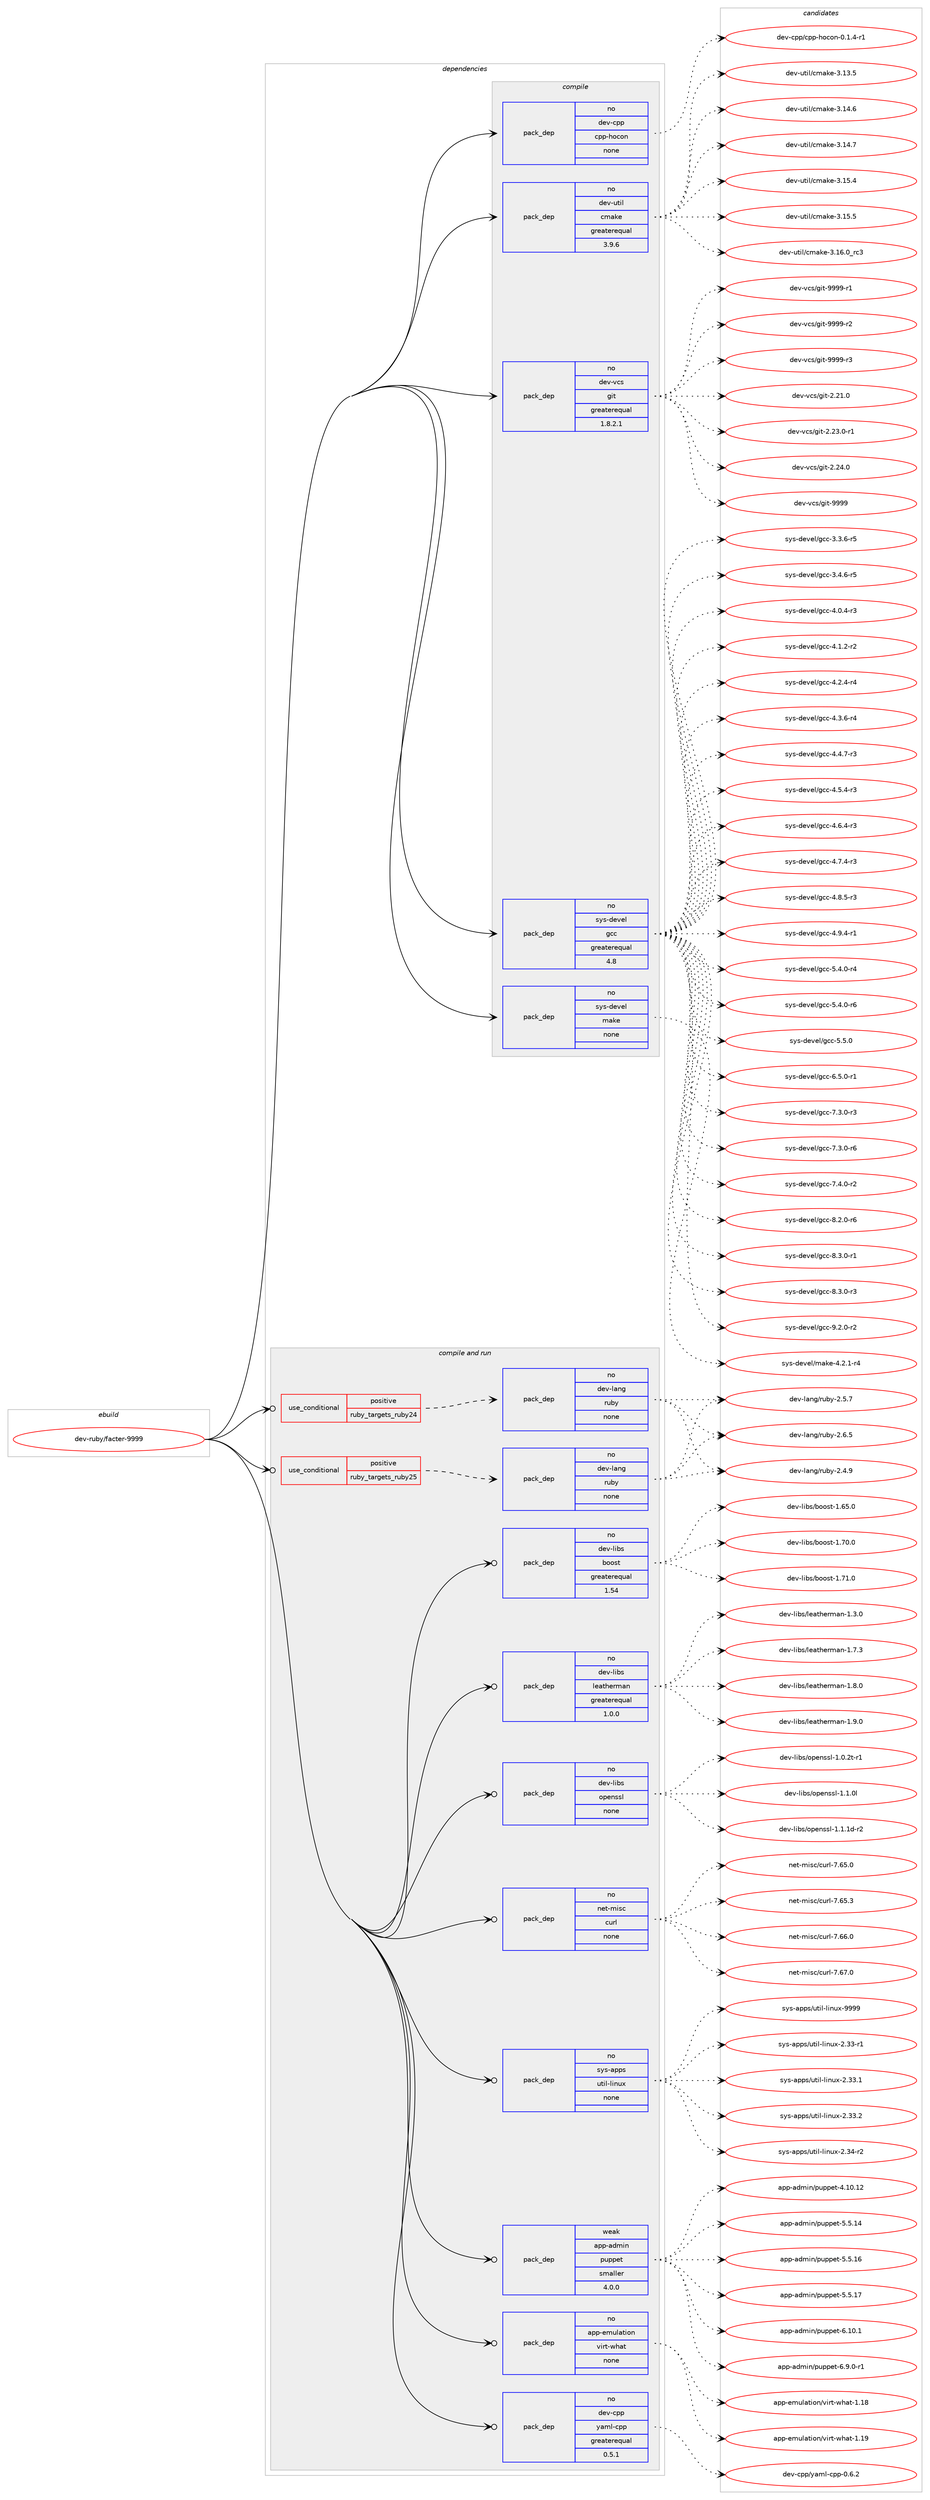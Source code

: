 digraph prolog {

# *************
# Graph options
# *************

newrank=true;
concentrate=true;
compound=true;
graph [rankdir=LR,fontname=Helvetica,fontsize=10,ranksep=1.5];#, ranksep=2.5, nodesep=0.2];
edge  [arrowhead=vee];
node  [fontname=Helvetica,fontsize=10];

# **********
# The ebuild
# **********

subgraph cluster_leftcol {
color=gray;
rank=same;
label=<<i>ebuild</i>>;
id [label="dev-ruby/facter-9999", color=red, width=4, href="../dev-ruby/facter-9999.svg"];
}

# ****************
# The dependencies
# ****************

subgraph cluster_midcol {
color=gray;
label=<<i>dependencies</i>>;
subgraph cluster_compile {
fillcolor="#eeeeee";
style=filled;
label=<<i>compile</i>>;
subgraph pack511337 {
dependency686152 [label=<<TABLE BORDER="0" CELLBORDER="1" CELLSPACING="0" CELLPADDING="4" WIDTH="220"><TR><TD ROWSPAN="6" CELLPADDING="30">pack_dep</TD></TR><TR><TD WIDTH="110">no</TD></TR><TR><TD>dev-cpp</TD></TR><TR><TD>cpp-hocon</TD></TR><TR><TD>none</TD></TR><TR><TD></TD></TR></TABLE>>, shape=none, color=blue];
}
id:e -> dependency686152:w [weight=20,style="solid",arrowhead="vee"];
subgraph pack511338 {
dependency686153 [label=<<TABLE BORDER="0" CELLBORDER="1" CELLSPACING="0" CELLPADDING="4" WIDTH="220"><TR><TD ROWSPAN="6" CELLPADDING="30">pack_dep</TD></TR><TR><TD WIDTH="110">no</TD></TR><TR><TD>dev-util</TD></TR><TR><TD>cmake</TD></TR><TR><TD>greaterequal</TD></TR><TR><TD>3.9.6</TD></TR></TABLE>>, shape=none, color=blue];
}
id:e -> dependency686153:w [weight=20,style="solid",arrowhead="vee"];
subgraph pack511339 {
dependency686154 [label=<<TABLE BORDER="0" CELLBORDER="1" CELLSPACING="0" CELLPADDING="4" WIDTH="220"><TR><TD ROWSPAN="6" CELLPADDING="30">pack_dep</TD></TR><TR><TD WIDTH="110">no</TD></TR><TR><TD>dev-vcs</TD></TR><TR><TD>git</TD></TR><TR><TD>greaterequal</TD></TR><TR><TD>1.8.2.1</TD></TR></TABLE>>, shape=none, color=blue];
}
id:e -> dependency686154:w [weight=20,style="solid",arrowhead="vee"];
subgraph pack511340 {
dependency686155 [label=<<TABLE BORDER="0" CELLBORDER="1" CELLSPACING="0" CELLPADDING="4" WIDTH="220"><TR><TD ROWSPAN="6" CELLPADDING="30">pack_dep</TD></TR><TR><TD WIDTH="110">no</TD></TR><TR><TD>sys-devel</TD></TR><TR><TD>gcc</TD></TR><TR><TD>greaterequal</TD></TR><TR><TD>4.8</TD></TR></TABLE>>, shape=none, color=blue];
}
id:e -> dependency686155:w [weight=20,style="solid",arrowhead="vee"];
subgraph pack511341 {
dependency686156 [label=<<TABLE BORDER="0" CELLBORDER="1" CELLSPACING="0" CELLPADDING="4" WIDTH="220"><TR><TD ROWSPAN="6" CELLPADDING="30">pack_dep</TD></TR><TR><TD WIDTH="110">no</TD></TR><TR><TD>sys-devel</TD></TR><TR><TD>make</TD></TR><TR><TD>none</TD></TR><TR><TD></TD></TR></TABLE>>, shape=none, color=blue];
}
id:e -> dependency686156:w [weight=20,style="solid",arrowhead="vee"];
}
subgraph cluster_compileandrun {
fillcolor="#eeeeee";
style=filled;
label=<<i>compile and run</i>>;
subgraph cond162848 {
dependency686157 [label=<<TABLE BORDER="0" CELLBORDER="1" CELLSPACING="0" CELLPADDING="4"><TR><TD ROWSPAN="3" CELLPADDING="10">use_conditional</TD></TR><TR><TD>positive</TD></TR><TR><TD>ruby_targets_ruby24</TD></TR></TABLE>>, shape=none, color=red];
subgraph pack511342 {
dependency686158 [label=<<TABLE BORDER="0" CELLBORDER="1" CELLSPACING="0" CELLPADDING="4" WIDTH="220"><TR><TD ROWSPAN="6" CELLPADDING="30">pack_dep</TD></TR><TR><TD WIDTH="110">no</TD></TR><TR><TD>dev-lang</TD></TR><TR><TD>ruby</TD></TR><TR><TD>none</TD></TR><TR><TD></TD></TR></TABLE>>, shape=none, color=blue];
}
dependency686157:e -> dependency686158:w [weight=20,style="dashed",arrowhead="vee"];
}
id:e -> dependency686157:w [weight=20,style="solid",arrowhead="odotvee"];
subgraph cond162849 {
dependency686159 [label=<<TABLE BORDER="0" CELLBORDER="1" CELLSPACING="0" CELLPADDING="4"><TR><TD ROWSPAN="3" CELLPADDING="10">use_conditional</TD></TR><TR><TD>positive</TD></TR><TR><TD>ruby_targets_ruby25</TD></TR></TABLE>>, shape=none, color=red];
subgraph pack511343 {
dependency686160 [label=<<TABLE BORDER="0" CELLBORDER="1" CELLSPACING="0" CELLPADDING="4" WIDTH="220"><TR><TD ROWSPAN="6" CELLPADDING="30">pack_dep</TD></TR><TR><TD WIDTH="110">no</TD></TR><TR><TD>dev-lang</TD></TR><TR><TD>ruby</TD></TR><TR><TD>none</TD></TR><TR><TD></TD></TR></TABLE>>, shape=none, color=blue];
}
dependency686159:e -> dependency686160:w [weight=20,style="dashed",arrowhead="vee"];
}
id:e -> dependency686159:w [weight=20,style="solid",arrowhead="odotvee"];
subgraph pack511344 {
dependency686161 [label=<<TABLE BORDER="0" CELLBORDER="1" CELLSPACING="0" CELLPADDING="4" WIDTH="220"><TR><TD ROWSPAN="6" CELLPADDING="30">pack_dep</TD></TR><TR><TD WIDTH="110">no</TD></TR><TR><TD>app-emulation</TD></TR><TR><TD>virt-what</TD></TR><TR><TD>none</TD></TR><TR><TD></TD></TR></TABLE>>, shape=none, color=blue];
}
id:e -> dependency686161:w [weight=20,style="solid",arrowhead="odotvee"];
subgraph pack511345 {
dependency686162 [label=<<TABLE BORDER="0" CELLBORDER="1" CELLSPACING="0" CELLPADDING="4" WIDTH="220"><TR><TD ROWSPAN="6" CELLPADDING="30">pack_dep</TD></TR><TR><TD WIDTH="110">no</TD></TR><TR><TD>dev-cpp</TD></TR><TR><TD>yaml-cpp</TD></TR><TR><TD>greaterequal</TD></TR><TR><TD>0.5.1</TD></TR></TABLE>>, shape=none, color=blue];
}
id:e -> dependency686162:w [weight=20,style="solid",arrowhead="odotvee"];
subgraph pack511346 {
dependency686163 [label=<<TABLE BORDER="0" CELLBORDER="1" CELLSPACING="0" CELLPADDING="4" WIDTH="220"><TR><TD ROWSPAN="6" CELLPADDING="30">pack_dep</TD></TR><TR><TD WIDTH="110">no</TD></TR><TR><TD>dev-libs</TD></TR><TR><TD>boost</TD></TR><TR><TD>greaterequal</TD></TR><TR><TD>1.54</TD></TR></TABLE>>, shape=none, color=blue];
}
id:e -> dependency686163:w [weight=20,style="solid",arrowhead="odotvee"];
subgraph pack511347 {
dependency686164 [label=<<TABLE BORDER="0" CELLBORDER="1" CELLSPACING="0" CELLPADDING="4" WIDTH="220"><TR><TD ROWSPAN="6" CELLPADDING="30">pack_dep</TD></TR><TR><TD WIDTH="110">no</TD></TR><TR><TD>dev-libs</TD></TR><TR><TD>leatherman</TD></TR><TR><TD>greaterequal</TD></TR><TR><TD>1.0.0</TD></TR></TABLE>>, shape=none, color=blue];
}
id:e -> dependency686164:w [weight=20,style="solid",arrowhead="odotvee"];
subgraph pack511348 {
dependency686165 [label=<<TABLE BORDER="0" CELLBORDER="1" CELLSPACING="0" CELLPADDING="4" WIDTH="220"><TR><TD ROWSPAN="6" CELLPADDING="30">pack_dep</TD></TR><TR><TD WIDTH="110">no</TD></TR><TR><TD>dev-libs</TD></TR><TR><TD>openssl</TD></TR><TR><TD>none</TD></TR><TR><TD></TD></TR></TABLE>>, shape=none, color=blue];
}
id:e -> dependency686165:w [weight=20,style="solid",arrowhead="odotvee"];
subgraph pack511349 {
dependency686166 [label=<<TABLE BORDER="0" CELLBORDER="1" CELLSPACING="0" CELLPADDING="4" WIDTH="220"><TR><TD ROWSPAN="6" CELLPADDING="30">pack_dep</TD></TR><TR><TD WIDTH="110">no</TD></TR><TR><TD>net-misc</TD></TR><TR><TD>curl</TD></TR><TR><TD>none</TD></TR><TR><TD></TD></TR></TABLE>>, shape=none, color=blue];
}
id:e -> dependency686166:w [weight=20,style="solid",arrowhead="odotvee"];
subgraph pack511350 {
dependency686167 [label=<<TABLE BORDER="0" CELLBORDER="1" CELLSPACING="0" CELLPADDING="4" WIDTH="220"><TR><TD ROWSPAN="6" CELLPADDING="30">pack_dep</TD></TR><TR><TD WIDTH="110">no</TD></TR><TR><TD>sys-apps</TD></TR><TR><TD>util-linux</TD></TR><TR><TD>none</TD></TR><TR><TD></TD></TR></TABLE>>, shape=none, color=blue];
}
id:e -> dependency686167:w [weight=20,style="solid",arrowhead="odotvee"];
subgraph pack511351 {
dependency686168 [label=<<TABLE BORDER="0" CELLBORDER="1" CELLSPACING="0" CELLPADDING="4" WIDTH="220"><TR><TD ROWSPAN="6" CELLPADDING="30">pack_dep</TD></TR><TR><TD WIDTH="110">weak</TD></TR><TR><TD>app-admin</TD></TR><TR><TD>puppet</TD></TR><TR><TD>smaller</TD></TR><TR><TD>4.0.0</TD></TR></TABLE>>, shape=none, color=blue];
}
id:e -> dependency686168:w [weight=20,style="solid",arrowhead="odotvee"];
}
subgraph cluster_run {
fillcolor="#eeeeee";
style=filled;
label=<<i>run</i>>;
}
}

# **************
# The candidates
# **************

subgraph cluster_choices {
rank=same;
color=gray;
label=<<i>candidates</i>>;

subgraph choice511337 {
color=black;
nodesep=1;
choice1001011184599112112479911211245104111991111104548464946524511449 [label="dev-cpp/cpp-hocon-0.1.4-r1", color=red, width=4,href="../dev-cpp/cpp-hocon-0.1.4-r1.svg"];
dependency686152:e -> choice1001011184599112112479911211245104111991111104548464946524511449:w [style=dotted,weight="100"];
}
subgraph choice511338 {
color=black;
nodesep=1;
choice1001011184511711610510847991099710710145514649514653 [label="dev-util/cmake-3.13.5", color=red, width=4,href="../dev-util/cmake-3.13.5.svg"];
choice1001011184511711610510847991099710710145514649524654 [label="dev-util/cmake-3.14.6", color=red, width=4,href="../dev-util/cmake-3.14.6.svg"];
choice1001011184511711610510847991099710710145514649524655 [label="dev-util/cmake-3.14.7", color=red, width=4,href="../dev-util/cmake-3.14.7.svg"];
choice1001011184511711610510847991099710710145514649534652 [label="dev-util/cmake-3.15.4", color=red, width=4,href="../dev-util/cmake-3.15.4.svg"];
choice1001011184511711610510847991099710710145514649534653 [label="dev-util/cmake-3.15.5", color=red, width=4,href="../dev-util/cmake-3.15.5.svg"];
choice1001011184511711610510847991099710710145514649544648951149951 [label="dev-util/cmake-3.16.0_rc3", color=red, width=4,href="../dev-util/cmake-3.16.0_rc3.svg"];
dependency686153:e -> choice1001011184511711610510847991099710710145514649514653:w [style=dotted,weight="100"];
dependency686153:e -> choice1001011184511711610510847991099710710145514649524654:w [style=dotted,weight="100"];
dependency686153:e -> choice1001011184511711610510847991099710710145514649524655:w [style=dotted,weight="100"];
dependency686153:e -> choice1001011184511711610510847991099710710145514649534652:w [style=dotted,weight="100"];
dependency686153:e -> choice1001011184511711610510847991099710710145514649534653:w [style=dotted,weight="100"];
dependency686153:e -> choice1001011184511711610510847991099710710145514649544648951149951:w [style=dotted,weight="100"];
}
subgraph choice511339 {
color=black;
nodesep=1;
choice10010111845118991154710310511645504650494648 [label="dev-vcs/git-2.21.0", color=red, width=4,href="../dev-vcs/git-2.21.0.svg"];
choice100101118451189911547103105116455046505146484511449 [label="dev-vcs/git-2.23.0-r1", color=red, width=4,href="../dev-vcs/git-2.23.0-r1.svg"];
choice10010111845118991154710310511645504650524648 [label="dev-vcs/git-2.24.0", color=red, width=4,href="../dev-vcs/git-2.24.0.svg"];
choice1001011184511899115471031051164557575757 [label="dev-vcs/git-9999", color=red, width=4,href="../dev-vcs/git-9999.svg"];
choice10010111845118991154710310511645575757574511449 [label="dev-vcs/git-9999-r1", color=red, width=4,href="../dev-vcs/git-9999-r1.svg"];
choice10010111845118991154710310511645575757574511450 [label="dev-vcs/git-9999-r2", color=red, width=4,href="../dev-vcs/git-9999-r2.svg"];
choice10010111845118991154710310511645575757574511451 [label="dev-vcs/git-9999-r3", color=red, width=4,href="../dev-vcs/git-9999-r3.svg"];
dependency686154:e -> choice10010111845118991154710310511645504650494648:w [style=dotted,weight="100"];
dependency686154:e -> choice100101118451189911547103105116455046505146484511449:w [style=dotted,weight="100"];
dependency686154:e -> choice10010111845118991154710310511645504650524648:w [style=dotted,weight="100"];
dependency686154:e -> choice1001011184511899115471031051164557575757:w [style=dotted,weight="100"];
dependency686154:e -> choice10010111845118991154710310511645575757574511449:w [style=dotted,weight="100"];
dependency686154:e -> choice10010111845118991154710310511645575757574511450:w [style=dotted,weight="100"];
dependency686154:e -> choice10010111845118991154710310511645575757574511451:w [style=dotted,weight="100"];
}
subgraph choice511340 {
color=black;
nodesep=1;
choice115121115451001011181011084710399994551465146544511453 [label="sys-devel/gcc-3.3.6-r5", color=red, width=4,href="../sys-devel/gcc-3.3.6-r5.svg"];
choice115121115451001011181011084710399994551465246544511453 [label="sys-devel/gcc-3.4.6-r5", color=red, width=4,href="../sys-devel/gcc-3.4.6-r5.svg"];
choice115121115451001011181011084710399994552464846524511451 [label="sys-devel/gcc-4.0.4-r3", color=red, width=4,href="../sys-devel/gcc-4.0.4-r3.svg"];
choice115121115451001011181011084710399994552464946504511450 [label="sys-devel/gcc-4.1.2-r2", color=red, width=4,href="../sys-devel/gcc-4.1.2-r2.svg"];
choice115121115451001011181011084710399994552465046524511452 [label="sys-devel/gcc-4.2.4-r4", color=red, width=4,href="../sys-devel/gcc-4.2.4-r4.svg"];
choice115121115451001011181011084710399994552465146544511452 [label="sys-devel/gcc-4.3.6-r4", color=red, width=4,href="../sys-devel/gcc-4.3.6-r4.svg"];
choice115121115451001011181011084710399994552465246554511451 [label="sys-devel/gcc-4.4.7-r3", color=red, width=4,href="../sys-devel/gcc-4.4.7-r3.svg"];
choice115121115451001011181011084710399994552465346524511451 [label="sys-devel/gcc-4.5.4-r3", color=red, width=4,href="../sys-devel/gcc-4.5.4-r3.svg"];
choice115121115451001011181011084710399994552465446524511451 [label="sys-devel/gcc-4.6.4-r3", color=red, width=4,href="../sys-devel/gcc-4.6.4-r3.svg"];
choice115121115451001011181011084710399994552465546524511451 [label="sys-devel/gcc-4.7.4-r3", color=red, width=4,href="../sys-devel/gcc-4.7.4-r3.svg"];
choice115121115451001011181011084710399994552465646534511451 [label="sys-devel/gcc-4.8.5-r3", color=red, width=4,href="../sys-devel/gcc-4.8.5-r3.svg"];
choice115121115451001011181011084710399994552465746524511449 [label="sys-devel/gcc-4.9.4-r1", color=red, width=4,href="../sys-devel/gcc-4.9.4-r1.svg"];
choice115121115451001011181011084710399994553465246484511452 [label="sys-devel/gcc-5.4.0-r4", color=red, width=4,href="../sys-devel/gcc-5.4.0-r4.svg"];
choice115121115451001011181011084710399994553465246484511454 [label="sys-devel/gcc-5.4.0-r6", color=red, width=4,href="../sys-devel/gcc-5.4.0-r6.svg"];
choice11512111545100101118101108471039999455346534648 [label="sys-devel/gcc-5.5.0", color=red, width=4,href="../sys-devel/gcc-5.5.0.svg"];
choice115121115451001011181011084710399994554465346484511449 [label="sys-devel/gcc-6.5.0-r1", color=red, width=4,href="../sys-devel/gcc-6.5.0-r1.svg"];
choice115121115451001011181011084710399994555465146484511451 [label="sys-devel/gcc-7.3.0-r3", color=red, width=4,href="../sys-devel/gcc-7.3.0-r3.svg"];
choice115121115451001011181011084710399994555465146484511454 [label="sys-devel/gcc-7.3.0-r6", color=red, width=4,href="../sys-devel/gcc-7.3.0-r6.svg"];
choice115121115451001011181011084710399994555465246484511450 [label="sys-devel/gcc-7.4.0-r2", color=red, width=4,href="../sys-devel/gcc-7.4.0-r2.svg"];
choice115121115451001011181011084710399994556465046484511454 [label="sys-devel/gcc-8.2.0-r6", color=red, width=4,href="../sys-devel/gcc-8.2.0-r6.svg"];
choice115121115451001011181011084710399994556465146484511449 [label="sys-devel/gcc-8.3.0-r1", color=red, width=4,href="../sys-devel/gcc-8.3.0-r1.svg"];
choice115121115451001011181011084710399994556465146484511451 [label="sys-devel/gcc-8.3.0-r3", color=red, width=4,href="../sys-devel/gcc-8.3.0-r3.svg"];
choice115121115451001011181011084710399994557465046484511450 [label="sys-devel/gcc-9.2.0-r2", color=red, width=4,href="../sys-devel/gcc-9.2.0-r2.svg"];
dependency686155:e -> choice115121115451001011181011084710399994551465146544511453:w [style=dotted,weight="100"];
dependency686155:e -> choice115121115451001011181011084710399994551465246544511453:w [style=dotted,weight="100"];
dependency686155:e -> choice115121115451001011181011084710399994552464846524511451:w [style=dotted,weight="100"];
dependency686155:e -> choice115121115451001011181011084710399994552464946504511450:w [style=dotted,weight="100"];
dependency686155:e -> choice115121115451001011181011084710399994552465046524511452:w [style=dotted,weight="100"];
dependency686155:e -> choice115121115451001011181011084710399994552465146544511452:w [style=dotted,weight="100"];
dependency686155:e -> choice115121115451001011181011084710399994552465246554511451:w [style=dotted,weight="100"];
dependency686155:e -> choice115121115451001011181011084710399994552465346524511451:w [style=dotted,weight="100"];
dependency686155:e -> choice115121115451001011181011084710399994552465446524511451:w [style=dotted,weight="100"];
dependency686155:e -> choice115121115451001011181011084710399994552465546524511451:w [style=dotted,weight="100"];
dependency686155:e -> choice115121115451001011181011084710399994552465646534511451:w [style=dotted,weight="100"];
dependency686155:e -> choice115121115451001011181011084710399994552465746524511449:w [style=dotted,weight="100"];
dependency686155:e -> choice115121115451001011181011084710399994553465246484511452:w [style=dotted,weight="100"];
dependency686155:e -> choice115121115451001011181011084710399994553465246484511454:w [style=dotted,weight="100"];
dependency686155:e -> choice11512111545100101118101108471039999455346534648:w [style=dotted,weight="100"];
dependency686155:e -> choice115121115451001011181011084710399994554465346484511449:w [style=dotted,weight="100"];
dependency686155:e -> choice115121115451001011181011084710399994555465146484511451:w [style=dotted,weight="100"];
dependency686155:e -> choice115121115451001011181011084710399994555465146484511454:w [style=dotted,weight="100"];
dependency686155:e -> choice115121115451001011181011084710399994555465246484511450:w [style=dotted,weight="100"];
dependency686155:e -> choice115121115451001011181011084710399994556465046484511454:w [style=dotted,weight="100"];
dependency686155:e -> choice115121115451001011181011084710399994556465146484511449:w [style=dotted,weight="100"];
dependency686155:e -> choice115121115451001011181011084710399994556465146484511451:w [style=dotted,weight="100"];
dependency686155:e -> choice115121115451001011181011084710399994557465046484511450:w [style=dotted,weight="100"];
}
subgraph choice511341 {
color=black;
nodesep=1;
choice1151211154510010111810110847109971071014552465046494511452 [label="sys-devel/make-4.2.1-r4", color=red, width=4,href="../sys-devel/make-4.2.1-r4.svg"];
dependency686156:e -> choice1151211154510010111810110847109971071014552465046494511452:w [style=dotted,weight="100"];
}
subgraph choice511342 {
color=black;
nodesep=1;
choice10010111845108971101034711411798121455046524657 [label="dev-lang/ruby-2.4.9", color=red, width=4,href="../dev-lang/ruby-2.4.9.svg"];
choice10010111845108971101034711411798121455046534655 [label="dev-lang/ruby-2.5.7", color=red, width=4,href="../dev-lang/ruby-2.5.7.svg"];
choice10010111845108971101034711411798121455046544653 [label="dev-lang/ruby-2.6.5", color=red, width=4,href="../dev-lang/ruby-2.6.5.svg"];
dependency686158:e -> choice10010111845108971101034711411798121455046524657:w [style=dotted,weight="100"];
dependency686158:e -> choice10010111845108971101034711411798121455046534655:w [style=dotted,weight="100"];
dependency686158:e -> choice10010111845108971101034711411798121455046544653:w [style=dotted,weight="100"];
}
subgraph choice511343 {
color=black;
nodesep=1;
choice10010111845108971101034711411798121455046524657 [label="dev-lang/ruby-2.4.9", color=red, width=4,href="../dev-lang/ruby-2.4.9.svg"];
choice10010111845108971101034711411798121455046534655 [label="dev-lang/ruby-2.5.7", color=red, width=4,href="../dev-lang/ruby-2.5.7.svg"];
choice10010111845108971101034711411798121455046544653 [label="dev-lang/ruby-2.6.5", color=red, width=4,href="../dev-lang/ruby-2.6.5.svg"];
dependency686160:e -> choice10010111845108971101034711411798121455046524657:w [style=dotted,weight="100"];
dependency686160:e -> choice10010111845108971101034711411798121455046534655:w [style=dotted,weight="100"];
dependency686160:e -> choice10010111845108971101034711411798121455046544653:w [style=dotted,weight="100"];
}
subgraph choice511344 {
color=black;
nodesep=1;
choice9711211245101109117108971161051111104711810511411645119104971164549464956 [label="app-emulation/virt-what-1.18", color=red, width=4,href="../app-emulation/virt-what-1.18.svg"];
choice9711211245101109117108971161051111104711810511411645119104971164549464957 [label="app-emulation/virt-what-1.19", color=red, width=4,href="../app-emulation/virt-what-1.19.svg"];
dependency686161:e -> choice9711211245101109117108971161051111104711810511411645119104971164549464956:w [style=dotted,weight="100"];
dependency686161:e -> choice9711211245101109117108971161051111104711810511411645119104971164549464957:w [style=dotted,weight="100"];
}
subgraph choice511345 {
color=black;
nodesep=1;
choice100101118459911211247121971091084599112112454846544650 [label="dev-cpp/yaml-cpp-0.6.2", color=red, width=4,href="../dev-cpp/yaml-cpp-0.6.2.svg"];
dependency686162:e -> choice100101118459911211247121971091084599112112454846544650:w [style=dotted,weight="100"];
}
subgraph choice511346 {
color=black;
nodesep=1;
choice1001011184510810598115479811111111511645494654534648 [label="dev-libs/boost-1.65.0", color=red, width=4,href="../dev-libs/boost-1.65.0.svg"];
choice1001011184510810598115479811111111511645494655484648 [label="dev-libs/boost-1.70.0", color=red, width=4,href="../dev-libs/boost-1.70.0.svg"];
choice1001011184510810598115479811111111511645494655494648 [label="dev-libs/boost-1.71.0", color=red, width=4,href="../dev-libs/boost-1.71.0.svg"];
dependency686163:e -> choice1001011184510810598115479811111111511645494654534648:w [style=dotted,weight="100"];
dependency686163:e -> choice1001011184510810598115479811111111511645494655484648:w [style=dotted,weight="100"];
dependency686163:e -> choice1001011184510810598115479811111111511645494655494648:w [style=dotted,weight="100"];
}
subgraph choice511347 {
color=black;
nodesep=1;
choice1001011184510810598115471081019711610410111410997110454946514648 [label="dev-libs/leatherman-1.3.0", color=red, width=4,href="../dev-libs/leatherman-1.3.0.svg"];
choice1001011184510810598115471081019711610410111410997110454946554651 [label="dev-libs/leatherman-1.7.3", color=red, width=4,href="../dev-libs/leatherman-1.7.3.svg"];
choice1001011184510810598115471081019711610410111410997110454946564648 [label="dev-libs/leatherman-1.8.0", color=red, width=4,href="../dev-libs/leatherman-1.8.0.svg"];
choice1001011184510810598115471081019711610410111410997110454946574648 [label="dev-libs/leatherman-1.9.0", color=red, width=4,href="../dev-libs/leatherman-1.9.0.svg"];
dependency686164:e -> choice1001011184510810598115471081019711610410111410997110454946514648:w [style=dotted,weight="100"];
dependency686164:e -> choice1001011184510810598115471081019711610410111410997110454946554651:w [style=dotted,weight="100"];
dependency686164:e -> choice1001011184510810598115471081019711610410111410997110454946564648:w [style=dotted,weight="100"];
dependency686164:e -> choice1001011184510810598115471081019711610410111410997110454946574648:w [style=dotted,weight="100"];
}
subgraph choice511348 {
color=black;
nodesep=1;
choice1001011184510810598115471111121011101151151084549464846501164511449 [label="dev-libs/openssl-1.0.2t-r1", color=red, width=4,href="../dev-libs/openssl-1.0.2t-r1.svg"];
choice100101118451081059811547111112101110115115108454946494648108 [label="dev-libs/openssl-1.1.0l", color=red, width=4,href="../dev-libs/openssl-1.1.0l.svg"];
choice1001011184510810598115471111121011101151151084549464946491004511450 [label="dev-libs/openssl-1.1.1d-r2", color=red, width=4,href="../dev-libs/openssl-1.1.1d-r2.svg"];
dependency686165:e -> choice1001011184510810598115471111121011101151151084549464846501164511449:w [style=dotted,weight="100"];
dependency686165:e -> choice100101118451081059811547111112101110115115108454946494648108:w [style=dotted,weight="100"];
dependency686165:e -> choice1001011184510810598115471111121011101151151084549464946491004511450:w [style=dotted,weight="100"];
}
subgraph choice511349 {
color=black;
nodesep=1;
choice1101011164510910511599479911711410845554654534648 [label="net-misc/curl-7.65.0", color=red, width=4,href="../net-misc/curl-7.65.0.svg"];
choice1101011164510910511599479911711410845554654534651 [label="net-misc/curl-7.65.3", color=red, width=4,href="../net-misc/curl-7.65.3.svg"];
choice1101011164510910511599479911711410845554654544648 [label="net-misc/curl-7.66.0", color=red, width=4,href="../net-misc/curl-7.66.0.svg"];
choice1101011164510910511599479911711410845554654554648 [label="net-misc/curl-7.67.0", color=red, width=4,href="../net-misc/curl-7.67.0.svg"];
dependency686166:e -> choice1101011164510910511599479911711410845554654534648:w [style=dotted,weight="100"];
dependency686166:e -> choice1101011164510910511599479911711410845554654534651:w [style=dotted,weight="100"];
dependency686166:e -> choice1101011164510910511599479911711410845554654544648:w [style=dotted,weight="100"];
dependency686166:e -> choice1101011164510910511599479911711410845554654554648:w [style=dotted,weight="100"];
}
subgraph choice511350 {
color=black;
nodesep=1;
choice1151211154597112112115471171161051084510810511011712045504651514511449 [label="sys-apps/util-linux-2.33-r1", color=red, width=4,href="../sys-apps/util-linux-2.33-r1.svg"];
choice1151211154597112112115471171161051084510810511011712045504651514649 [label="sys-apps/util-linux-2.33.1", color=red, width=4,href="../sys-apps/util-linux-2.33.1.svg"];
choice1151211154597112112115471171161051084510810511011712045504651514650 [label="sys-apps/util-linux-2.33.2", color=red, width=4,href="../sys-apps/util-linux-2.33.2.svg"];
choice1151211154597112112115471171161051084510810511011712045504651524511450 [label="sys-apps/util-linux-2.34-r2", color=red, width=4,href="../sys-apps/util-linux-2.34-r2.svg"];
choice115121115459711211211547117116105108451081051101171204557575757 [label="sys-apps/util-linux-9999", color=red, width=4,href="../sys-apps/util-linux-9999.svg"];
dependency686167:e -> choice1151211154597112112115471171161051084510810511011712045504651514511449:w [style=dotted,weight="100"];
dependency686167:e -> choice1151211154597112112115471171161051084510810511011712045504651514649:w [style=dotted,weight="100"];
dependency686167:e -> choice1151211154597112112115471171161051084510810511011712045504651514650:w [style=dotted,weight="100"];
dependency686167:e -> choice1151211154597112112115471171161051084510810511011712045504651524511450:w [style=dotted,weight="100"];
dependency686167:e -> choice115121115459711211211547117116105108451081051101171204557575757:w [style=dotted,weight="100"];
}
subgraph choice511351 {
color=black;
nodesep=1;
choice971121124597100109105110471121171121121011164552464948464950 [label="app-admin/puppet-4.10.12", color=red, width=4,href="../app-admin/puppet-4.10.12.svg"];
choice9711211245971001091051104711211711211210111645534653464952 [label="app-admin/puppet-5.5.14", color=red, width=4,href="../app-admin/puppet-5.5.14.svg"];
choice9711211245971001091051104711211711211210111645534653464954 [label="app-admin/puppet-5.5.16", color=red, width=4,href="../app-admin/puppet-5.5.16.svg"];
choice9711211245971001091051104711211711211210111645534653464955 [label="app-admin/puppet-5.5.17", color=red, width=4,href="../app-admin/puppet-5.5.17.svg"];
choice9711211245971001091051104711211711211210111645544649484649 [label="app-admin/puppet-6.10.1", color=red, width=4,href="../app-admin/puppet-6.10.1.svg"];
choice971121124597100109105110471121171121121011164554465746484511449 [label="app-admin/puppet-6.9.0-r1", color=red, width=4,href="../app-admin/puppet-6.9.0-r1.svg"];
dependency686168:e -> choice971121124597100109105110471121171121121011164552464948464950:w [style=dotted,weight="100"];
dependency686168:e -> choice9711211245971001091051104711211711211210111645534653464952:w [style=dotted,weight="100"];
dependency686168:e -> choice9711211245971001091051104711211711211210111645534653464954:w [style=dotted,weight="100"];
dependency686168:e -> choice9711211245971001091051104711211711211210111645534653464955:w [style=dotted,weight="100"];
dependency686168:e -> choice9711211245971001091051104711211711211210111645544649484649:w [style=dotted,weight="100"];
dependency686168:e -> choice971121124597100109105110471121171121121011164554465746484511449:w [style=dotted,weight="100"];
}
}

}

